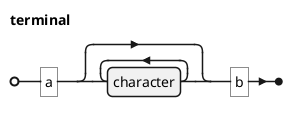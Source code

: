 {
  "sha1": "f6xts9bi9l0gzjgm8sycpyj44065mtc",
  "insertion": {
    "when": "2024-06-01T09:03:05.626Z",
    "url": "https://en.wikipedia.org/wiki/Extended_Backus%E2%80%93Naur_form",
    "user": "plantuml@gmail.com"
  }
}
@startebnf
terminal = "a" , { character } , "b" ;
@endebnf
